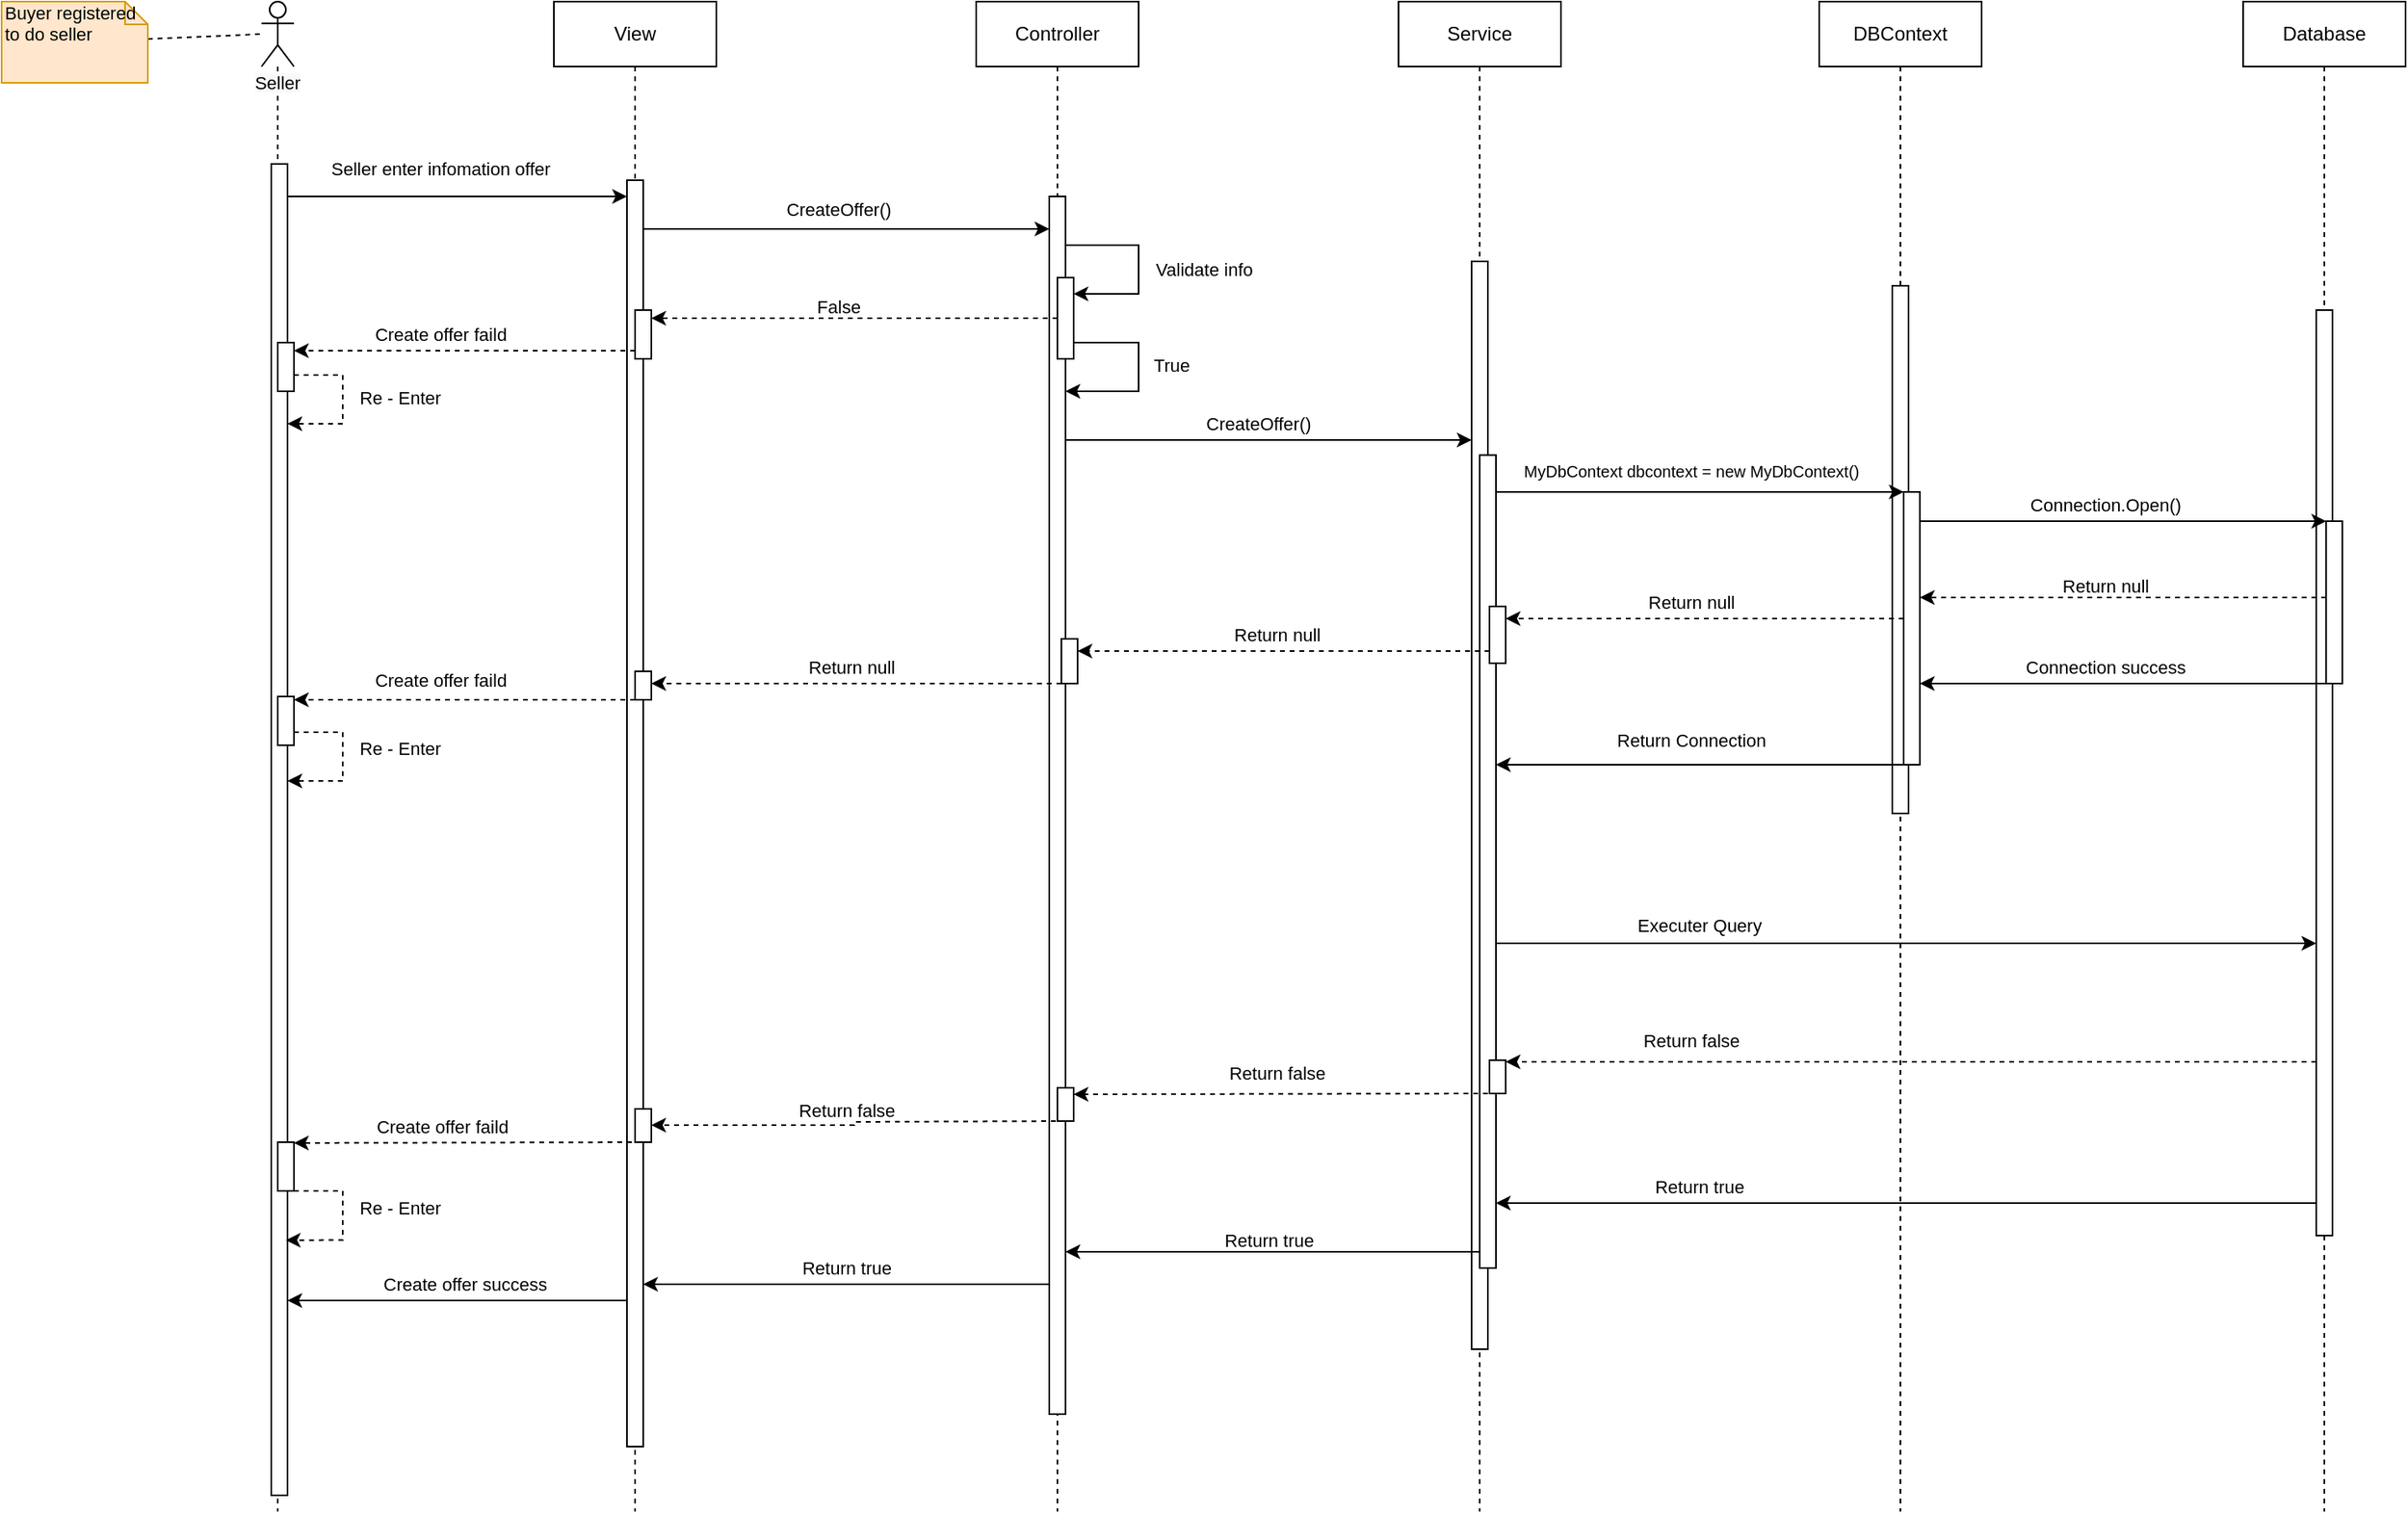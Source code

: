 <mxfile version="12.4.3" type="device" pages="2"><diagram id="twR2OCRwcEiH0VXA6mFJ" name="Page-1"><mxGraphModel dx="1866" dy="455" grid="1" gridSize="10" guides="1" tooltips="1" connect="1" arrows="1" fold="1" page="1" pageScale="1" pageWidth="827" pageHeight="1169" math="0" shadow="0"><root><mxCell id="0"/><mxCell id="1" parent="0"/><mxCell id="fie9oSNheSvz3VcJwbk4-9" value="&lt;span style=&quot;white-space: nowrap&quot;&gt;View&lt;/span&gt;" style="shape=umlLifeline;perimeter=lifelinePerimeter;whiteSpace=wrap;html=1;container=1;collapsible=0;recursiveResize=0;outlineConnect=0;" parent="1" vertex="1"><mxGeometry x="140" y="240" width="100" height="930" as="geometry"/></mxCell><mxCell id="fie9oSNheSvz3VcJwbk4-28" value="" style="html=1;points=[];perimeter=orthogonalPerimeter;" parent="fie9oSNheSvz3VcJwbk4-9" vertex="1"><mxGeometry x="45" y="110" width="10" height="780" as="geometry"/></mxCell><mxCell id="fie9oSNheSvz3VcJwbk4-78" value="Return null" style="text;html=1;align=center;verticalAlign=middle;resizable=0;points=[];;autosize=1;fontSize=11;" parent="fie9oSNheSvz3VcJwbk4-9" vertex="1"><mxGeometry x="147.57" y="400" width="70" height="20" as="geometry"/></mxCell><mxCell id="fie9oSNheSvz3VcJwbk4-79" value="" style="html=1;points=[];perimeter=orthogonalPerimeter;fontSize=11;" parent="fie9oSNheSvz3VcJwbk4-9" vertex="1"><mxGeometry x="50" y="412.5" width="10" height="17.5" as="geometry"/></mxCell><mxCell id="fie9oSNheSvz3VcJwbk4-10" value="&lt;span style=&quot;white-space: nowrap&quot;&gt;Database&lt;/span&gt;" style="shape=umlLifeline;perimeter=lifelinePerimeter;whiteSpace=wrap;html=1;container=1;collapsible=0;recursiveResize=0;outlineConnect=0;" parent="1" vertex="1"><mxGeometry x="1180" y="240" width="100" height="930" as="geometry"/></mxCell><mxCell id="fie9oSNheSvz3VcJwbk4-54" value="" style="html=1;points=[];perimeter=orthogonalPerimeter;" parent="fie9oSNheSvz3VcJwbk4-10" vertex="1"><mxGeometry x="45" y="190" width="10" height="570" as="geometry"/></mxCell><mxCell id="fie9oSNheSvz3VcJwbk4-11" value="&lt;span style=&quot;white-space: nowrap&quot;&gt;DBContext&lt;/span&gt;" style="shape=umlLifeline;perimeter=lifelinePerimeter;whiteSpace=wrap;html=1;container=1;collapsible=0;recursiveResize=0;outlineConnect=0;" parent="1" vertex="1"><mxGeometry x="919" y="240" width="100" height="930" as="geometry"/></mxCell><mxCell id="fie9oSNheSvz3VcJwbk4-53" value="" style="html=1;points=[];perimeter=orthogonalPerimeter;" parent="fie9oSNheSvz3VcJwbk4-11" vertex="1"><mxGeometry x="45" y="175" width="10" height="325" as="geometry"/></mxCell><mxCell id="fie9oSNheSvz3VcJwbk4-55" value="" style="html=1;points=[];perimeter=orthogonalPerimeter;fontSize=11;" parent="fie9oSNheSvz3VcJwbk4-11" vertex="1"><mxGeometry x="52" y="302" width="10" height="168" as="geometry"/></mxCell><mxCell id="fie9oSNheSvz3VcJwbk4-12" value="&lt;span style=&quot;white-space: nowrap&quot;&gt;Service&lt;/span&gt;" style="shape=umlLifeline;perimeter=lifelinePerimeter;whiteSpace=wrap;html=1;container=1;collapsible=0;recursiveResize=0;outlineConnect=0;" parent="1" vertex="1"><mxGeometry x="660" y="240" width="100" height="930" as="geometry"/></mxCell><mxCell id="fie9oSNheSvz3VcJwbk4-37" value="" style="html=1;points=[];perimeter=orthogonalPerimeter;" parent="fie9oSNheSvz3VcJwbk4-12" vertex="1"><mxGeometry x="45" y="160" width="10" height="670" as="geometry"/></mxCell><mxCell id="fie9oSNheSvz3VcJwbk4-13" value="&lt;span style=&quot;white-space: nowrap&quot;&gt;Controller&lt;/span&gt;" style="shape=umlLifeline;perimeter=lifelinePerimeter;whiteSpace=wrap;html=1;container=1;collapsible=0;recursiveResize=0;outlineConnect=0;" parent="1" vertex="1"><mxGeometry x="400" y="240" width="100" height="930" as="geometry"/></mxCell><mxCell id="fie9oSNheSvz3VcJwbk4-41" style="edgeStyle=orthogonalEdgeStyle;rounded=0;orthogonalLoop=1;jettySize=auto;html=1;fontSize=11;" parent="fie9oSNheSvz3VcJwbk4-13" source="fie9oSNheSvz3VcJwbk4-31" target="fie9oSNheSvz3VcJwbk4-40" edge="1"><mxGeometry relative="1" as="geometry"><Array as="points"><mxPoint x="100" y="150"/><mxPoint x="100" y="180"/></Array></mxGeometry></mxCell><mxCell id="fie9oSNheSvz3VcJwbk4-31" value="" style="html=1;points=[];perimeter=orthogonalPerimeter;" parent="fie9oSNheSvz3VcJwbk4-13" vertex="1"><mxGeometry x="45" y="120" width="10" height="750" as="geometry"/></mxCell><mxCell id="fie9oSNheSvz3VcJwbk4-43" style="edgeStyle=orthogonalEdgeStyle;rounded=0;orthogonalLoop=1;jettySize=auto;html=1;fontSize=11;" parent="fie9oSNheSvz3VcJwbk4-13" source="fie9oSNheSvz3VcJwbk4-40" target="fie9oSNheSvz3VcJwbk4-31" edge="1"><mxGeometry relative="1" as="geometry"><Array as="points"><mxPoint x="100" y="210"/><mxPoint x="100" y="240"/></Array></mxGeometry></mxCell><mxCell id="fie9oSNheSvz3VcJwbk4-40" value="" style="html=1;points=[];perimeter=orthogonalPerimeter;fontSize=11;" parent="fie9oSNheSvz3VcJwbk4-13" vertex="1"><mxGeometry x="50" y="170" width="10" height="50" as="geometry"/></mxCell><mxCell id="fie9oSNheSvz3VcJwbk4-134" value="Return false" style="text;html=1;align=center;verticalAlign=middle;resizable=0;points=[];;autosize=1;fontSize=11;" parent="fie9oSNheSvz3VcJwbk4-13" vertex="1"><mxGeometry x="150.0" y="650" width="70" height="20" as="geometry"/></mxCell><mxCell id="fie9oSNheSvz3VcJwbk4-135" value="" style="html=1;points=[];perimeter=orthogonalPerimeter;fontSize=11;" parent="fie9oSNheSvz3VcJwbk4-13" vertex="1"><mxGeometry x="50" y="669" width="10" height="20.5" as="geometry"/></mxCell><mxCell id="fie9oSNheSvz3VcJwbk4-24" value="&lt;div style=&quot;text-align: left&quot;&gt;&lt;span style=&quot;font-size: 11px ; background-color: rgb(248 , 249 , 250)&quot;&gt;Seller&lt;/span&gt;&lt;/div&gt;" style="shape=umlLifeline;participant=umlActor;perimeter=lifelinePerimeter;whiteSpace=wrap;html=1;container=1;collapsible=0;recursiveResize=0;verticalAlign=top;spacingTop=36;labelBackgroundColor=#ffffff;outlineConnect=0;" parent="1" vertex="1"><mxGeometry x="-40" y="240" width="20" height="930" as="geometry"/></mxCell><mxCell id="fie9oSNheSvz3VcJwbk4-27" value="" style="html=1;points=[];perimeter=orthogonalPerimeter;" parent="fie9oSNheSvz3VcJwbk4-24" vertex="1"><mxGeometry x="6" y="100" width="10" height="820" as="geometry"/></mxCell><mxCell id="fie9oSNheSvz3VcJwbk4-51" style="edgeStyle=orthogonalEdgeStyle;rounded=0;orthogonalLoop=1;jettySize=auto;html=1;dashed=1;fontSize=11;" parent="fie9oSNheSvz3VcJwbk4-24" source="fie9oSNheSvz3VcJwbk4-48" target="fie9oSNheSvz3VcJwbk4-27" edge="1"><mxGeometry relative="1" as="geometry"><Array as="points"><mxPoint x="50" y="230"/><mxPoint x="50" y="260"/></Array></mxGeometry></mxCell><mxCell id="fie9oSNheSvz3VcJwbk4-48" value="" style="html=1;points=[];perimeter=orthogonalPerimeter;fontSize=11;" parent="fie9oSNheSvz3VcJwbk4-24" vertex="1"><mxGeometry x="10" y="210" width="10" height="30" as="geometry"/></mxCell><mxCell id="fie9oSNheSvz3VcJwbk4-29" style="edgeStyle=orthogonalEdgeStyle;rounded=0;orthogonalLoop=1;jettySize=auto;html=1;" parent="1" source="fie9oSNheSvz3VcJwbk4-27" target="fie9oSNheSvz3VcJwbk4-28" edge="1"><mxGeometry relative="1" as="geometry"><Array as="points"><mxPoint x="20" y="360"/><mxPoint x="20" y="360"/></Array></mxGeometry></mxCell><mxCell id="fie9oSNheSvz3VcJwbk4-30" value="Seller enter infomation offer" style="text;html=1;align=center;verticalAlign=middle;resizable=0;points=[];;autosize=1;fontSize=11;" parent="1" vertex="1"><mxGeometry x="-5" y="333" width="150" height="20" as="geometry"/></mxCell><mxCell id="fie9oSNheSvz3VcJwbk4-32" style="edgeStyle=orthogonalEdgeStyle;rounded=0;orthogonalLoop=1;jettySize=auto;html=1;fontSize=11;" parent="1" source="fie9oSNheSvz3VcJwbk4-28" target="fie9oSNheSvz3VcJwbk4-31" edge="1"><mxGeometry relative="1" as="geometry"><mxPoint x="447" y="379" as="targetPoint"/><Array as="points"><mxPoint x="250" y="380"/><mxPoint x="250" y="380"/></Array></mxGeometry></mxCell><mxCell id="fie9oSNheSvz3VcJwbk4-38" style="edgeStyle=orthogonalEdgeStyle;rounded=0;orthogonalLoop=1;jettySize=auto;html=1;fontSize=11;" parent="1" source="fie9oSNheSvz3VcJwbk4-31" target="fie9oSNheSvz3VcJwbk4-37" edge="1"><mxGeometry relative="1" as="geometry"><Array as="points"><mxPoint x="570" y="510"/><mxPoint x="570" y="510"/></Array></mxGeometry></mxCell><mxCell id="fie9oSNheSvz3VcJwbk4-39" value="CreateOffer()&amp;nbsp;" style="text;html=1;align=center;verticalAlign=middle;resizable=0;points=[];;autosize=1;fontSize=11;" parent="1" vertex="1"><mxGeometry x="535" y="490" width="80" height="20" as="geometry"/></mxCell><mxCell id="fie9oSNheSvz3VcJwbk4-42" value="Validate info" style="text;html=1;align=center;verticalAlign=middle;resizable=0;points=[];;autosize=1;fontSize=11;" parent="1" vertex="1"><mxGeometry x="500" y="395" width="80" height="20" as="geometry"/></mxCell><mxCell id="fie9oSNheSvz3VcJwbk4-44" value="True" style="text;html=1;align=center;verticalAlign=middle;resizable=0;points=[];;autosize=1;fontSize=11;" parent="1" vertex="1"><mxGeometry x="500" y="454" width="40" height="20" as="geometry"/></mxCell><mxCell id="fie9oSNheSvz3VcJwbk4-45" style="edgeStyle=orthogonalEdgeStyle;rounded=0;orthogonalLoop=1;jettySize=auto;html=1;fontSize=11;dashed=1;" parent="1" source="fie9oSNheSvz3VcJwbk4-40" target="fie9oSNheSvz3VcJwbk4-46" edge="1"><mxGeometry relative="1" as="geometry"><mxPoint x="280" y="435" as="targetPoint"/><Array as="points"><mxPoint x="260" y="435"/><mxPoint x="260" y="435"/></Array></mxGeometry></mxCell><mxCell id="fie9oSNheSvz3VcJwbk4-46" value="" style="html=1;points=[];perimeter=orthogonalPerimeter;fontSize=11;" parent="1" vertex="1"><mxGeometry x="190" y="430" width="10" height="30" as="geometry"/></mxCell><mxCell id="fie9oSNheSvz3VcJwbk4-47" value="False" style="text;html=1;align=center;verticalAlign=middle;resizable=0;points=[];;autosize=1;fontSize=11;" parent="1" vertex="1"><mxGeometry x="295" y="418" width="40" height="20" as="geometry"/></mxCell><mxCell id="fie9oSNheSvz3VcJwbk4-49" style="edgeStyle=orthogonalEdgeStyle;rounded=0;orthogonalLoop=1;jettySize=auto;html=1;fontSize=11;dashed=1;" parent="1" source="fie9oSNheSvz3VcJwbk4-46" target="fie9oSNheSvz3VcJwbk4-48" edge="1"><mxGeometry relative="1" as="geometry"><mxPoint x="210" y="445.333" as="targetPoint"/><mxPoint x="190" y="455" as="sourcePoint"/><Array as="points"><mxPoint x="140" y="455"/><mxPoint x="140" y="455"/></Array></mxGeometry></mxCell><mxCell id="fie9oSNheSvz3VcJwbk4-50" value="Create offer faild" style="text;html=1;align=center;verticalAlign=middle;resizable=0;points=[];;autosize=1;fontSize=11;" parent="1" vertex="1"><mxGeometry x="20" y="435" width="100" height="20" as="geometry"/></mxCell><mxCell id="fie9oSNheSvz3VcJwbk4-52" value="Re - Enter" style="text;html=1;align=center;verticalAlign=middle;resizable=0;points=[];;autosize=1;fontSize=11;" parent="1" vertex="1"><mxGeometry x="10" y="474" width="70" height="20" as="geometry"/></mxCell><mxCell id="fie9oSNheSvz3VcJwbk4-56" style="edgeStyle=orthogonalEdgeStyle;rounded=0;orthogonalLoop=1;jettySize=auto;html=1;fontSize=11;" parent="1" source="fie9oSNheSvz3VcJwbk4-57" target="fie9oSNheSvz3VcJwbk4-55" edge="1"><mxGeometry relative="1" as="geometry"><mxPoint x="770" y="570" as="sourcePoint"/><Array as="points"><mxPoint x="840" y="542"/><mxPoint x="840" y="542"/></Array></mxGeometry></mxCell><mxCell id="fie9oSNheSvz3VcJwbk4-106" style="edgeStyle=orthogonalEdgeStyle;rounded=0;orthogonalLoop=1;jettySize=auto;html=1;fontSize=11;" parent="1" source="fie9oSNheSvz3VcJwbk4-57" target="fie9oSNheSvz3VcJwbk4-54" edge="1"><mxGeometry relative="1" as="geometry"><Array as="points"><mxPoint x="970" y="820"/><mxPoint x="970" y="820"/></Array></mxGeometry></mxCell><mxCell id="fie9oSNheSvz3VcJwbk4-57" value="" style="html=1;points=[];perimeter=orthogonalPerimeter;fontSize=11;" parent="1" vertex="1"><mxGeometry x="710" y="519.29" width="10" height="500.71" as="geometry"/></mxCell><mxCell id="fie9oSNheSvz3VcJwbk4-58" value="&lt;font style=&quot;font-size: 10px&quot;&gt;MyDbContext dbcontext = new MyDbContext()&lt;/font&gt;" style="text;html=1;align=center;verticalAlign=middle;resizable=0;points=[];;autosize=1;fontSize=11;" parent="1" vertex="1"><mxGeometry x="730" y="519.29" width="220" height="20" as="geometry"/></mxCell><mxCell id="fie9oSNheSvz3VcJwbk4-59" value="" style="html=1;points=[];perimeter=orthogonalPerimeter;fontSize=11;" parent="1" vertex="1"><mxGeometry x="1231.1" y="560" width="10" height="100" as="geometry"/></mxCell><mxCell id="fie9oSNheSvz3VcJwbk4-60" style="edgeStyle=orthogonalEdgeStyle;rounded=0;orthogonalLoop=1;jettySize=auto;html=1;fontSize=11;" parent="1" source="fie9oSNheSvz3VcJwbk4-55" target="fie9oSNheSvz3VcJwbk4-59" edge="1"><mxGeometry relative="1" as="geometry"><mxPoint x="939.72" y="599.311" as="sourcePoint"/><mxPoint x="1195.513" y="599.38" as="targetPoint"/><Array as="points"><mxPoint x="1160" y="560"/><mxPoint x="1160" y="560"/></Array></mxGeometry></mxCell><mxCell id="fie9oSNheSvz3VcJwbk4-61" value="Connection.Open()" style="text;html=1;align=center;verticalAlign=middle;resizable=0;points=[];;autosize=1;fontSize=11;" parent="1" vertex="1"><mxGeometry x="1040" y="540" width="110" height="20" as="geometry"/></mxCell><mxCell id="fie9oSNheSvz3VcJwbk4-62" style="edgeStyle=orthogonalEdgeStyle;rounded=0;orthogonalLoop=1;jettySize=auto;html=1;fontSize=11;dashed=1;" parent="1" source="fie9oSNheSvz3VcJwbk4-59" target="fie9oSNheSvz3VcJwbk4-55" edge="1"><mxGeometry relative="1" as="geometry"><mxPoint x="1000" y="649.29" as="targetPoint"/><mxPoint x="1250" y="649.29" as="sourcePoint"/><Array as="points"><mxPoint x="1160" y="607"/><mxPoint x="1160" y="607"/></Array></mxGeometry></mxCell><mxCell id="fie9oSNheSvz3VcJwbk4-63" value="Return null" style="text;html=1;align=center;verticalAlign=middle;resizable=0;points=[];;autosize=1;fontSize=11;" parent="1" vertex="1"><mxGeometry x="1060" y="590" width="70" height="20" as="geometry"/></mxCell><mxCell id="fie9oSNheSvz3VcJwbk4-64" style="edgeStyle=orthogonalEdgeStyle;rounded=0;orthogonalLoop=1;jettySize=auto;html=1;fontSize=11;dashed=1;" parent="1" source="fie9oSNheSvz3VcJwbk4-55" target="fie9oSNheSvz3VcJwbk4-66" edge="1"><mxGeometry relative="1" as="geometry"><mxPoint x="740" y="624.5" as="targetPoint"/><mxPoint x="990.1" y="624.5" as="sourcePoint"/><Array as="points"><mxPoint x="730" y="620"/><mxPoint x="730" y="620"/></Array></mxGeometry></mxCell><mxCell id="fie9oSNheSvz3VcJwbk4-65" value="Return null" style="text;html=1;align=center;verticalAlign=middle;resizable=0;points=[];;autosize=1;fontSize=11;" parent="1" vertex="1"><mxGeometry x="805" y="600" width="70" height="20" as="geometry"/></mxCell><mxCell id="fie9oSNheSvz3VcJwbk4-66" value="" style="html=1;points=[];perimeter=orthogonalPerimeter;fontSize=11;" parent="1" vertex="1"><mxGeometry x="716" y="612.5" width="10" height="35" as="geometry"/></mxCell><mxCell id="fie9oSNheSvz3VcJwbk4-67" style="edgeStyle=orthogonalEdgeStyle;rounded=0;orthogonalLoop=1;jettySize=auto;html=1;fontSize=11;dashed=1;" parent="1" source="fie9oSNheSvz3VcJwbk4-66" target="fie9oSNheSvz3VcJwbk4-69" edge="1"><mxGeometry relative="1" as="geometry"><mxPoint x="476.43" y="644.5" as="targetPoint"/><mxPoint x="707.43" y="639.857" as="sourcePoint"/><Array as="points"><mxPoint x="650" y="640"/><mxPoint x="650" y="640"/></Array></mxGeometry></mxCell><mxCell id="fie9oSNheSvz3VcJwbk4-68" value="Return null" style="text;html=1;align=center;verticalAlign=middle;resizable=0;points=[];;autosize=1;fontSize=11;" parent="1" vertex="1"><mxGeometry x="550.0" y="620" width="70" height="20" as="geometry"/></mxCell><mxCell id="fie9oSNheSvz3VcJwbk4-69" value="" style="html=1;points=[];perimeter=orthogonalPerimeter;fontSize=11;" parent="1" vertex="1"><mxGeometry x="452.43" y="632.5" width="10" height="27.5" as="geometry"/></mxCell><mxCell id="fie9oSNheSvz3VcJwbk4-77" style="edgeStyle=orthogonalEdgeStyle;rounded=0;orthogonalLoop=1;jettySize=auto;html=1;fontSize=11;dashed=1;" parent="1" source="fie9oSNheSvz3VcJwbk4-69" target="fie9oSNheSvz3VcJwbk4-79" edge="1"><mxGeometry relative="1" as="geometry"><mxPoint x="270" y="660" as="targetPoint"/><mxPoint x="482.43" y="653.643" as="sourcePoint"/><Array as="points"><mxPoint x="390" y="660"/><mxPoint x="390" y="660"/></Array></mxGeometry></mxCell><mxCell id="fie9oSNheSvz3VcJwbk4-93" style="edgeStyle=orthogonalEdgeStyle;rounded=0;orthogonalLoop=1;jettySize=auto;html=1;dashed=1;fontSize=11;" parent="1" source="fie9oSNheSvz3VcJwbk4-94" target="fie9oSNheSvz3VcJwbk4-27" edge="1"><mxGeometry relative="1" as="geometry"><mxPoint x="-25" y="704.857" as="targetPoint"/><Array as="points"><mxPoint x="10" y="690"/><mxPoint x="10" y="720"/></Array></mxGeometry></mxCell><mxCell id="fie9oSNheSvz3VcJwbk4-94" value="" style="html=1;points=[];perimeter=orthogonalPerimeter;fontSize=11;" parent="1" vertex="1"><mxGeometry x="-30" y="668" width="10" height="30" as="geometry"/></mxCell><mxCell id="fie9oSNheSvz3VcJwbk4-95" style="edgeStyle=orthogonalEdgeStyle;rounded=0;orthogonalLoop=1;jettySize=auto;html=1;fontSize=11;dashed=1;" parent="1" source="fie9oSNheSvz3VcJwbk4-79" target="fie9oSNheSvz3VcJwbk4-94" edge="1"><mxGeometry relative="1" as="geometry"><mxPoint x="210" y="650.333" as="targetPoint"/><mxPoint x="190" y="660.286" as="sourcePoint"/><Array as="points"><mxPoint x="90" y="670"/><mxPoint x="90" y="670"/></Array></mxGeometry></mxCell><mxCell id="fie9oSNheSvz3VcJwbk4-96" value="Create offer faild" style="text;html=1;align=center;verticalAlign=middle;resizable=0;points=[];;autosize=1;fontSize=11;" parent="1" vertex="1"><mxGeometry x="20" y="648" width="100" height="20" as="geometry"/></mxCell><mxCell id="fie9oSNheSvz3VcJwbk4-97" value="Re - Enter" style="text;html=1;align=center;verticalAlign=middle;resizable=0;points=[];;autosize=1;fontSize=11;" parent="1" vertex="1"><mxGeometry x="10" y="690" width="70" height="20" as="geometry"/></mxCell><mxCell id="fie9oSNheSvz3VcJwbk4-100" style="edgeStyle=orthogonalEdgeStyle;rounded=0;orthogonalLoop=1;jettySize=auto;html=1;fontSize=11;" parent="1" source="fie9oSNheSvz3VcJwbk4-59" target="fie9oSNheSvz3VcJwbk4-55" edge="1"><mxGeometry relative="1" as="geometry"><Array as="points"><mxPoint x="1110" y="660"/><mxPoint x="1110" y="660"/></Array></mxGeometry></mxCell><mxCell id="fie9oSNheSvz3VcJwbk4-101" value="Connection success" style="text;html=1;align=center;verticalAlign=middle;resizable=0;points=[];;autosize=1;fontSize=11;" parent="1" vertex="1"><mxGeometry x="1040" y="640" width="110" height="20" as="geometry"/></mxCell><mxCell id="fie9oSNheSvz3VcJwbk4-104" style="edgeStyle=orthogonalEdgeStyle;rounded=0;orthogonalLoop=1;jettySize=auto;html=1;fontSize=11;" parent="1" source="fie9oSNheSvz3VcJwbk4-55" target="fie9oSNheSvz3VcJwbk4-57" edge="1"><mxGeometry relative="1" as="geometry"><mxPoint x="971.07" y="682.517" as="sourcePoint"/><mxPoint x="720.07" y="682.517" as="targetPoint"/><Array as="points"><mxPoint x="940" y="710"/><mxPoint x="940" y="710"/></Array></mxGeometry></mxCell><mxCell id="fie9oSNheSvz3VcJwbk4-105" value="Return Connection" style="text;html=1;align=center;verticalAlign=middle;resizable=0;points=[];;autosize=1;fontSize=11;" parent="1" vertex="1"><mxGeometry x="785" y="685.0" width="110" height="20" as="geometry"/></mxCell><mxCell id="fie9oSNheSvz3VcJwbk4-107" value="Executer Query" style="text;html=1;align=center;verticalAlign=middle;resizable=0;points=[];;autosize=1;fontSize=11;" parent="1" vertex="1"><mxGeometry x="800" y="799" width="90" height="20" as="geometry"/></mxCell><mxCell id="fie9oSNheSvz3VcJwbk4-111" style="edgeStyle=orthogonalEdgeStyle;rounded=0;orthogonalLoop=1;jettySize=auto;html=1;fontSize=11;dashed=1;" parent="1" target="fie9oSNheSvz3VcJwbk4-113" edge="1"><mxGeometry relative="1" as="geometry"><mxPoint x="740" y="887.5" as="targetPoint"/><mxPoint x="1225" y="893" as="sourcePoint"/><Array as="points"><mxPoint x="1100" y="893"/><mxPoint x="1100" y="893"/></Array></mxGeometry></mxCell><mxCell id="fie9oSNheSvz3VcJwbk4-112" value="Return false" style="text;html=1;align=center;verticalAlign=middle;resizable=0;points=[];;autosize=1;fontSize=11;" parent="1" vertex="1"><mxGeometry x="805" y="870" width="70" height="20" as="geometry"/></mxCell><mxCell id="fie9oSNheSvz3VcJwbk4-113" value="" style="html=1;points=[];perimeter=orthogonalPerimeter;fontSize=11;" parent="1" vertex="1"><mxGeometry x="716" y="892" width="10" height="20.5" as="geometry"/></mxCell><mxCell id="fie9oSNheSvz3VcJwbk4-125" value="&lt;span style=&quot;color: rgba(0 , 0 , 0 , 0) ; font-family: monospace ; font-size: 0px&quot;&gt;%3CmxGraphModel%3E%3Croot%3E%3CmxCell%20id%3D%220%22%2F%3E%3CmxCell%20id%3D%221%22%20parent%3D%220%22%2F%3E%3CmxCell%20id%3D%222%22%20style%3D%22edgeStyle%3DorthogonalEdgeStyle%3Brounded%3D0%3BorthogonalLoop%3D1%3BjettySize%3Dauto%3Bhtml%3D1%3BfontSize%3D11%3Bdashed%3D1%3B%22%20edge%3D%221%22%20target%3D%224%22%20parent%3D%221%22%3E%3CmxGeometry%20relative%3D%221%22%20as%3D%22geometry%22%3E%3CmxPoint%20x%3D%22740%22%20y%3D%22887.5%22%20as%3D%22targetPoint%22%2F%3E%3CmxPoint%20x%3D%221225%22%20y%3D%22893%22%20as%3D%22sourcePoint%22%2F%3E%3CArray%20as%3D%22points%22%3E%3CmxPoint%20x%3D%221100%22%20y%3D%22893%22%2F%3E%3CmxPoint%20x%3D%221100%22%20y%3D%22893%22%2F%3E%3C%2FArray%3E%3C%2FmxGeometry%3E%3C%2FmxCell%3E%3CmxCell%20id%3D%223%22%20value%3D%22Return%20null%22%20style%3D%22text%3Bhtml%3D1%3Balign%3Dcenter%3BverticalAlign%3Dmiddle%3Bresizable%3D0%3Bpoints%3D%5B%5D%3B%3Bautosize%3D1%3BfontSize%3D11%3B%22%20vertex%3D%221%22%20parent%3D%221%22%3E%3CmxGeometry%20x%3D%22805%22%20y%3D%22870%22%20width%3D%2270%22%20height%3D%2220%22%20as%3D%22geometry%22%2F%3E%3C%2FmxCell%3E%3CmxCell%20id%3D%224%22%20value%3D%22%22%20style%3D%22html%3D1%3Bpoints%3D%5B%5D%3Bperimeter%3DorthogonalPerimeter%3BfontSize%3D11%3B%22%20vertex%3D%221%22%20parent%3D%221%22%3E%3CmxGeometry%20x%3D%22716%22%20y%3D%22892%22%20width%3D%2210%22%20height%3D%2220.5%22%20as%3D%22geometry%22%2F%3E%3C%2FmxCell%3E%3C%2Froot%3E%3C%2FmxGraphModel%3E&lt;/span&gt;" style="text;html=1;align=center;verticalAlign=middle;resizable=0;points=[];;autosize=1;fontSize=11;" parent="1" vertex="1"><mxGeometry x="537" y="864" width="20" height="20" as="geometry"/></mxCell><mxCell id="fie9oSNheSvz3VcJwbk4-133" style="edgeStyle=orthogonalEdgeStyle;rounded=0;orthogonalLoop=1;jettySize=auto;html=1;fontSize=11;dashed=1;" parent="1" source="fie9oSNheSvz3VcJwbk4-113" target="fie9oSNheSvz3VcJwbk4-135" edge="1"><mxGeometry relative="1" as="geometry"><mxPoint x="474" y="898.5" as="targetPoint"/><mxPoint x="719" y="910" as="sourcePoint"/><Array as="points"><mxPoint x="721" y="913"/></Array></mxGeometry></mxCell><mxCell id="fie9oSNheSvz3VcJwbk4-136" style="edgeStyle=orthogonalEdgeStyle;rounded=0;orthogonalLoop=1;jettySize=auto;html=1;fontSize=11;dashed=1;" parent="1" source="fie9oSNheSvz3VcJwbk4-135" target="fie9oSNheSvz3VcJwbk4-138" edge="1"><mxGeometry relative="1" as="geometry"><mxPoint x="214" y="917.5" as="targetPoint"/><mxPoint x="455" y="917.0" as="sourcePoint"/><Array as="points"><mxPoint x="455" y="930"/><mxPoint x="325" y="930"/><mxPoint x="325" y="932"/></Array></mxGeometry></mxCell><mxCell id="fie9oSNheSvz3VcJwbk4-137" value="Return false" style="text;html=1;align=center;verticalAlign=middle;resizable=0;points=[];;autosize=1;fontSize=11;" parent="1" vertex="1"><mxGeometry x="285" y="912.5" width="70" height="20" as="geometry"/></mxCell><mxCell id="fie9oSNheSvz3VcJwbk4-138" value="" style="html=1;points=[];perimeter=orthogonalPerimeter;fontSize=11;" parent="1" vertex="1"><mxGeometry x="190" y="922" width="10" height="20.5" as="geometry"/></mxCell><mxCell id="fie9oSNheSvz3VcJwbk4-140" style="edgeStyle=orthogonalEdgeStyle;rounded=0;orthogonalLoop=1;jettySize=auto;html=1;dashed=1;fontSize=11;" parent="1" source="fie9oSNheSvz3VcJwbk4-141" edge="1"><mxGeometry relative="1" as="geometry"><mxPoint x="-25" y="1002.833" as="targetPoint"/><Array as="points"><mxPoint x="10" y="972.5"/><mxPoint x="10" y="1002.5"/></Array></mxGeometry></mxCell><mxCell id="fie9oSNheSvz3VcJwbk4-141" value="" style="html=1;points=[];perimeter=orthogonalPerimeter;fontSize=11;" parent="1" vertex="1"><mxGeometry x="-30" y="942.5" width="10" height="30" as="geometry"/></mxCell><mxCell id="fie9oSNheSvz3VcJwbk4-142" style="edgeStyle=orthogonalEdgeStyle;rounded=0;orthogonalLoop=1;jettySize=auto;html=1;fontSize=11;dashed=1;" parent="1" source="fie9oSNheSvz3VcJwbk4-138" target="fie9oSNheSvz3VcJwbk4-141" edge="1"><mxGeometry relative="1" as="geometry"><mxPoint x="210" y="932.833" as="targetPoint"/><mxPoint x="194.167" y="961.167" as="sourcePoint"/><Array as="points"><mxPoint x="194" y="943"/><mxPoint x="-25" y="943"/></Array></mxGeometry></mxCell><mxCell id="fie9oSNheSvz3VcJwbk4-144" value="Re - Enter" style="text;html=1;align=center;verticalAlign=middle;resizable=0;points=[];;autosize=1;fontSize=11;" parent="1" vertex="1"><mxGeometry x="10" y="972.5" width="70" height="20" as="geometry"/></mxCell><mxCell id="fie9oSNheSvz3VcJwbk4-147" value="Create offer faild" style="text;html=1;align=center;verticalAlign=middle;resizable=0;points=[];;autosize=1;fontSize=11;" parent="1" vertex="1"><mxGeometry x="21" y="922.5" width="100" height="20" as="geometry"/></mxCell><mxCell id="fie9oSNheSvz3VcJwbk4-148" style="edgeStyle=orthogonalEdgeStyle;rounded=0;orthogonalLoop=1;jettySize=auto;html=1;fontSize=11;" parent="1" source="fie9oSNheSvz3VcJwbk4-54" target="fie9oSNheSvz3VcJwbk4-57" edge="1"><mxGeometry relative="1" as="geometry"><mxPoint x="1125.1" y="1020" as="sourcePoint"/><mxPoint x="875" y="1020" as="targetPoint"/><Array as="points"><mxPoint x="930" y="980"/><mxPoint x="930" y="980"/></Array></mxGeometry></mxCell><mxCell id="fie9oSNheSvz3VcJwbk4-149" value="Return true" style="text;html=1;align=center;verticalAlign=middle;resizable=0;points=[];;autosize=1;fontSize=11;" parent="1" vertex="1"><mxGeometry x="810" y="960" width="70" height="20" as="geometry"/></mxCell><mxCell id="fie9oSNheSvz3VcJwbk4-150" style="edgeStyle=orthogonalEdgeStyle;rounded=0;orthogonalLoop=1;jettySize=auto;html=1;fontSize=11;" parent="1" source="fie9oSNheSvz3VcJwbk4-57" target="fie9oSNheSvz3VcJwbk4-31" edge="1"><mxGeometry relative="1" as="geometry"><mxPoint x="690.1" y="1012.5" as="sourcePoint"/><mxPoint x="440" y="1012.5" as="targetPoint"/><Array as="points"><mxPoint x="530" y="1010"/><mxPoint x="530" y="1010"/></Array></mxGeometry></mxCell><mxCell id="fie9oSNheSvz3VcJwbk4-151" value="Return true" style="text;html=1;align=center;verticalAlign=middle;resizable=0;points=[];;autosize=1;fontSize=11;" parent="1" vertex="1"><mxGeometry x="545" y="992.5" width="70" height="20" as="geometry"/></mxCell><mxCell id="fie9oSNheSvz3VcJwbk4-154" style="edgeStyle=orthogonalEdgeStyle;rounded=0;orthogonalLoop=1;jettySize=auto;html=1;fontSize=11;" parent="1" source="fie9oSNheSvz3VcJwbk4-31" target="fie9oSNheSvz3VcJwbk4-28" edge="1"><mxGeometry relative="1" as="geometry"><mxPoint x="452.15" y="1017.707" as="sourcePoint"/><mxPoint x="197.15" y="1017.707" as="targetPoint"/><Array as="points"><mxPoint x="320" y="1030"/><mxPoint x="320" y="1030"/></Array></mxGeometry></mxCell><mxCell id="fie9oSNheSvz3VcJwbk4-155" value="Return true" style="text;html=1;align=center;verticalAlign=middle;resizable=0;points=[];;autosize=1;fontSize=11;" parent="1" vertex="1"><mxGeometry x="285" y="1010" width="70" height="20" as="geometry"/></mxCell><mxCell id="fie9oSNheSvz3VcJwbk4-157" style="edgeStyle=orthogonalEdgeStyle;rounded=0;orthogonalLoop=1;jettySize=auto;html=1;fontSize=11;" parent="1" source="fie9oSNheSvz3VcJwbk4-28" target="fie9oSNheSvz3VcJwbk4-27" edge="1"><mxGeometry relative="1" as="geometry"><mxPoint x="220.24" y="1040.207" as="sourcePoint"/><mxPoint x="-29.76" y="1040.207" as="targetPoint"/><Array as="points"><mxPoint x="80" y="1040"/><mxPoint x="80" y="1040"/></Array></mxGeometry></mxCell><mxCell id="fie9oSNheSvz3VcJwbk4-158" value="Create offer success" style="text;html=1;align=center;verticalAlign=middle;resizable=0;points=[];;autosize=1;fontSize=11;" parent="1" vertex="1"><mxGeometry x="25.0" y="1020" width="120" height="20" as="geometry"/></mxCell><mxCell id="fie9oSNheSvz3VcJwbk4-173" style="rounded=0;orthogonalLoop=1;jettySize=auto;html=1;fontSize=11;dashed=1;endArrow=none;endFill=0;" parent="1" source="fie9oSNheSvz3VcJwbk4-172" edge="1"><mxGeometry relative="1" as="geometry"><mxPoint x="-40" y="260" as="targetPoint"/></mxGeometry></mxCell><mxCell id="fie9oSNheSvz3VcJwbk4-172" value="Buyer registered to do seller" style="shape=note;whiteSpace=wrap;html=1;size=14;verticalAlign=top;align=left;spacingTop=-6;fontSize=11;fillColor=#ffe6cc;strokeColor=#d79b00;" parent="1" vertex="1"><mxGeometry x="-200" y="240" width="90" height="50" as="geometry"/></mxCell><mxCell id="fie9oSNheSvz3VcJwbk4-174" value="CreateOffer()" style="text;html=1;align=center;verticalAlign=middle;resizable=0;points=[];;autosize=1;fontSize=11;" parent="1" vertex="1"><mxGeometry x="275" y="358" width="80" height="20" as="geometry"/></mxCell><mxCell id="1li5LquwzLQDSxObJkFI-1" value="&amp;nbsp; &amp;nbsp;" style="text;html=1;align=center;verticalAlign=middle;resizable=0;points=[];;autosize=1;" vertex="1" parent="1"><mxGeometry x="338" y="478" width="30" height="20" as="geometry"/></mxCell></root></mxGraphModel></diagram><diagram id="cF9euFa-yauezi6vDST4" name="Page-2"><mxGraphModel dx="1866" dy="474" grid="1" gridSize="10" guides="1" tooltips="1" connect="1" arrows="1" fold="1" page="1" pageScale="1" pageWidth="827" pageHeight="1169" math="0" shadow="0"><root><mxCell id="qCYRT2tLvAymJ1IL_KjB-0"/><mxCell id="qCYRT2tLvAymJ1IL_KjB-1" parent="qCYRT2tLvAymJ1IL_KjB-0"/><mxCell id="qCYRT2tLvAymJ1IL_KjB-2" value="&lt;span style=&quot;white-space: nowrap&quot;&gt;View&lt;/span&gt;" style="shape=umlLifeline;perimeter=lifelinePerimeter;whiteSpace=wrap;html=1;container=1;collapsible=0;recursiveResize=0;outlineConnect=0;" parent="qCYRT2tLvAymJ1IL_KjB-1" vertex="1"><mxGeometry x="140" y="240" width="100" height="930" as="geometry"/></mxCell><mxCell id="qCYRT2tLvAymJ1IL_KjB-3" value="" style="html=1;points=[];perimeter=orthogonalPerimeter;" parent="qCYRT2tLvAymJ1IL_KjB-2" vertex="1"><mxGeometry x="45" y="110" width="10" height="780" as="geometry"/></mxCell><mxCell id="qCYRT2tLvAymJ1IL_KjB-4" value="Return null" style="text;html=1;align=center;verticalAlign=middle;resizable=0;points=[];;autosize=1;fontSize=11;" parent="qCYRT2tLvAymJ1IL_KjB-2" vertex="1"><mxGeometry x="147.57" y="400" width="70" height="20" as="geometry"/></mxCell><mxCell id="qCYRT2tLvAymJ1IL_KjB-5" value="" style="html=1;points=[];perimeter=orthogonalPerimeter;fontSize=11;" parent="qCYRT2tLvAymJ1IL_KjB-2" vertex="1"><mxGeometry x="50" y="412.5" width="10" height="17.5" as="geometry"/></mxCell><mxCell id="qCYRT2tLvAymJ1IL_KjB-6" value="&lt;span style=&quot;white-space: nowrap&quot;&gt;Database&lt;/span&gt;" style="shape=umlLifeline;perimeter=lifelinePerimeter;whiteSpace=wrap;html=1;container=1;collapsible=0;recursiveResize=0;outlineConnect=0;" parent="qCYRT2tLvAymJ1IL_KjB-1" vertex="1"><mxGeometry x="1180" y="240" width="100" height="930" as="geometry"/></mxCell><mxCell id="qCYRT2tLvAymJ1IL_KjB-7" value="" style="html=1;points=[];perimeter=orthogonalPerimeter;" parent="qCYRT2tLvAymJ1IL_KjB-6" vertex="1"><mxGeometry x="45" y="190" width="10" height="570" as="geometry"/></mxCell><mxCell id="qCYRT2tLvAymJ1IL_KjB-8" value="&lt;span style=&quot;white-space: nowrap&quot;&gt;DBContext&lt;/span&gt;" style="shape=umlLifeline;perimeter=lifelinePerimeter;whiteSpace=wrap;html=1;container=1;collapsible=0;recursiveResize=0;outlineConnect=0;" parent="qCYRT2tLvAymJ1IL_KjB-1" vertex="1"><mxGeometry x="919" y="240" width="100" height="930" as="geometry"/></mxCell><mxCell id="qCYRT2tLvAymJ1IL_KjB-9" value="" style="html=1;points=[];perimeter=orthogonalPerimeter;" parent="qCYRT2tLvAymJ1IL_KjB-8" vertex="1"><mxGeometry x="45" y="175" width="10" height="325" as="geometry"/></mxCell><mxCell id="qCYRT2tLvAymJ1IL_KjB-10" value="" style="html=1;points=[];perimeter=orthogonalPerimeter;fontSize=11;" parent="qCYRT2tLvAymJ1IL_KjB-8" vertex="1"><mxGeometry x="52" y="302" width="10" height="168" as="geometry"/></mxCell><mxCell id="qCYRT2tLvAymJ1IL_KjB-11" value="&lt;span style=&quot;white-space: nowrap&quot;&gt;Service&lt;/span&gt;" style="shape=umlLifeline;perimeter=lifelinePerimeter;whiteSpace=wrap;html=1;container=1;collapsible=0;recursiveResize=0;outlineConnect=0;" parent="qCYRT2tLvAymJ1IL_KjB-1" vertex="1"><mxGeometry x="660" y="240" width="100" height="930" as="geometry"/></mxCell><mxCell id="qCYRT2tLvAymJ1IL_KjB-12" value="" style="html=1;points=[];perimeter=orthogonalPerimeter;" parent="qCYRT2tLvAymJ1IL_KjB-11" vertex="1"><mxGeometry x="45" y="160" width="10" height="670" as="geometry"/></mxCell><mxCell id="qCYRT2tLvAymJ1IL_KjB-13" value="&lt;span style=&quot;white-space: nowrap&quot;&gt;Controller&lt;/span&gt;" style="shape=umlLifeline;perimeter=lifelinePerimeter;whiteSpace=wrap;html=1;container=1;collapsible=0;recursiveResize=0;outlineConnect=0;" parent="qCYRT2tLvAymJ1IL_KjB-1" vertex="1"><mxGeometry x="400" y="240" width="100" height="930" as="geometry"/></mxCell><mxCell id="qCYRT2tLvAymJ1IL_KjB-15" value="" style="html=1;points=[];perimeter=orthogonalPerimeter;" parent="qCYRT2tLvAymJ1IL_KjB-13" vertex="1"><mxGeometry x="45" y="120" width="10" height="750" as="geometry"/></mxCell><mxCell id="qCYRT2tLvAymJ1IL_KjB-18" value="Return false" style="text;html=1;align=center;verticalAlign=middle;resizable=0;points=[];;autosize=1;fontSize=11;" parent="qCYRT2tLvAymJ1IL_KjB-13" vertex="1"><mxGeometry x="150.0" y="650" width="70" height="20" as="geometry"/></mxCell><mxCell id="qCYRT2tLvAymJ1IL_KjB-19" value="" style="html=1;points=[];perimeter=orthogonalPerimeter;fontSize=11;" parent="qCYRT2tLvAymJ1IL_KjB-13" vertex="1"><mxGeometry x="50" y="669" width="10" height="20.5" as="geometry"/></mxCell><mxCell id="qCYRT2tLvAymJ1IL_KjB-20" value="Buyer" style="shape=umlLifeline;participant=umlActor;perimeter=lifelinePerimeter;whiteSpace=wrap;html=1;container=1;collapsible=0;recursiveResize=0;verticalAlign=top;spacingTop=36;labelBackgroundColor=#ffffff;outlineConnect=0;" parent="qCYRT2tLvAymJ1IL_KjB-1" vertex="1"><mxGeometry x="-40" y="240" width="20" height="930" as="geometry"/></mxCell><mxCell id="qCYRT2tLvAymJ1IL_KjB-21" value="" style="html=1;points=[];perimeter=orthogonalPerimeter;" parent="qCYRT2tLvAymJ1IL_KjB-20" vertex="1"><mxGeometry x="6" y="100" width="10" height="820" as="geometry"/></mxCell><mxCell id="qCYRT2tLvAymJ1IL_KjB-24" style="edgeStyle=orthogonalEdgeStyle;rounded=0;orthogonalLoop=1;jettySize=auto;html=1;" parent="qCYRT2tLvAymJ1IL_KjB-1" source="qCYRT2tLvAymJ1IL_KjB-21" target="qCYRT2tLvAymJ1IL_KjB-3" edge="1"><mxGeometry relative="1" as="geometry"><Array as="points"><mxPoint x="20" y="360"/><mxPoint x="20" y="360"/></Array></mxGeometry></mxCell><mxCell id="qCYRT2tLvAymJ1IL_KjB-25" value="Buyer choose request from delete" style="text;html=1;align=center;verticalAlign=middle;resizable=0;points=[];;autosize=1;fontSize=11;" parent="qCYRT2tLvAymJ1IL_KjB-1" vertex="1"><mxGeometry x="-19" y="338" width="180" height="20" as="geometry"/></mxCell><mxCell id="qCYRT2tLvAymJ1IL_KjB-26" style="edgeStyle=orthogonalEdgeStyle;rounded=0;orthogonalLoop=1;jettySize=auto;html=1;fontSize=11;" parent="qCYRT2tLvAymJ1IL_KjB-1" source="qCYRT2tLvAymJ1IL_KjB-3" target="qCYRT2tLvAymJ1IL_KjB-15" edge="1"><mxGeometry relative="1" as="geometry"><mxPoint x="447" y="379" as="targetPoint"/><Array as="points"><mxPoint x="250" y="380"/><mxPoint x="250" y="380"/></Array></mxGeometry></mxCell><mxCell id="qCYRT2tLvAymJ1IL_KjB-27" style="edgeStyle=orthogonalEdgeStyle;rounded=0;orthogonalLoop=1;jettySize=auto;html=1;fontSize=11;" parent="qCYRT2tLvAymJ1IL_KjB-1" source="qCYRT2tLvAymJ1IL_KjB-15" target="qCYRT2tLvAymJ1IL_KjB-12" edge="1"><mxGeometry relative="1" as="geometry"><Array as="points"><mxPoint x="570" y="510"/><mxPoint x="570" y="510"/></Array></mxGeometry></mxCell><mxCell id="qCYRT2tLvAymJ1IL_KjB-28" value="DeleteRequest()" style="text;html=1;align=center;verticalAlign=middle;resizable=0;points=[];;autosize=1;fontSize=11;" parent="qCYRT2tLvAymJ1IL_KjB-1" vertex="1"><mxGeometry x="530" y="485" width="100" height="20" as="geometry"/></mxCell><mxCell id="qCYRT2tLvAymJ1IL_KjB-37" style="edgeStyle=orthogonalEdgeStyle;rounded=0;orthogonalLoop=1;jettySize=auto;html=1;fontSize=11;" parent="qCYRT2tLvAymJ1IL_KjB-1" source="qCYRT2tLvAymJ1IL_KjB-39" target="qCYRT2tLvAymJ1IL_KjB-10" edge="1"><mxGeometry relative="1" as="geometry"><mxPoint x="770" y="570" as="sourcePoint"/><Array as="points"><mxPoint x="840" y="542"/><mxPoint x="840" y="542"/></Array></mxGeometry></mxCell><mxCell id="qCYRT2tLvAymJ1IL_KjB-38" style="edgeStyle=orthogonalEdgeStyle;rounded=0;orthogonalLoop=1;jettySize=auto;html=1;fontSize=11;" parent="qCYRT2tLvAymJ1IL_KjB-1" source="qCYRT2tLvAymJ1IL_KjB-39" target="qCYRT2tLvAymJ1IL_KjB-7" edge="1"><mxGeometry relative="1" as="geometry"><Array as="points"><mxPoint x="970" y="820"/><mxPoint x="970" y="820"/></Array></mxGeometry></mxCell><mxCell id="qCYRT2tLvAymJ1IL_KjB-39" value="" style="html=1;points=[];perimeter=orthogonalPerimeter;fontSize=11;" parent="qCYRT2tLvAymJ1IL_KjB-1" vertex="1"><mxGeometry x="710" y="519.29" width="10" height="500.71" as="geometry"/></mxCell><mxCell id="qCYRT2tLvAymJ1IL_KjB-40" value="&lt;font style=&quot;font-size: 10px&quot;&gt;MyDbContext dbcontext = new MyDbContext()&lt;/font&gt;" style="text;html=1;align=center;verticalAlign=middle;resizable=0;points=[];;autosize=1;fontSize=11;" parent="qCYRT2tLvAymJ1IL_KjB-1" vertex="1"><mxGeometry x="730" y="519.29" width="220" height="20" as="geometry"/></mxCell><mxCell id="qCYRT2tLvAymJ1IL_KjB-41" value="" style="html=1;points=[];perimeter=orthogonalPerimeter;fontSize=11;" parent="qCYRT2tLvAymJ1IL_KjB-1" vertex="1"><mxGeometry x="1231.1" y="560" width="10" height="100" as="geometry"/></mxCell><mxCell id="qCYRT2tLvAymJ1IL_KjB-42" style="edgeStyle=orthogonalEdgeStyle;rounded=0;orthogonalLoop=1;jettySize=auto;html=1;fontSize=11;" parent="qCYRT2tLvAymJ1IL_KjB-1" source="qCYRT2tLvAymJ1IL_KjB-10" target="qCYRT2tLvAymJ1IL_KjB-41" edge="1"><mxGeometry relative="1" as="geometry"><mxPoint x="939.72" y="599.311" as="sourcePoint"/><mxPoint x="1195.513" y="599.38" as="targetPoint"/><Array as="points"><mxPoint x="1160" y="560"/><mxPoint x="1160" y="560"/></Array></mxGeometry></mxCell><mxCell id="qCYRT2tLvAymJ1IL_KjB-43" value="Connection.Open()" style="text;html=1;align=center;verticalAlign=middle;resizable=0;points=[];;autosize=1;fontSize=11;" parent="qCYRT2tLvAymJ1IL_KjB-1" vertex="1"><mxGeometry x="1040" y="540" width="110" height="20" as="geometry"/></mxCell><mxCell id="qCYRT2tLvAymJ1IL_KjB-44" style="edgeStyle=orthogonalEdgeStyle;rounded=0;orthogonalLoop=1;jettySize=auto;html=1;fontSize=11;dashed=1;" parent="qCYRT2tLvAymJ1IL_KjB-1" source="qCYRT2tLvAymJ1IL_KjB-41" target="qCYRT2tLvAymJ1IL_KjB-10" edge="1"><mxGeometry relative="1" as="geometry"><mxPoint x="1000" y="649.29" as="targetPoint"/><mxPoint x="1250" y="649.29" as="sourcePoint"/><Array as="points"><mxPoint x="1160" y="607"/><mxPoint x="1160" y="607"/></Array></mxGeometry></mxCell><mxCell id="qCYRT2tLvAymJ1IL_KjB-45" value="Return null" style="text;html=1;align=center;verticalAlign=middle;resizable=0;points=[];;autosize=1;fontSize=11;" parent="qCYRT2tLvAymJ1IL_KjB-1" vertex="1"><mxGeometry x="1060" y="590" width="70" height="20" as="geometry"/></mxCell><mxCell id="qCYRT2tLvAymJ1IL_KjB-46" style="edgeStyle=orthogonalEdgeStyle;rounded=0;orthogonalLoop=1;jettySize=auto;html=1;fontSize=11;dashed=1;" parent="qCYRT2tLvAymJ1IL_KjB-1" source="qCYRT2tLvAymJ1IL_KjB-10" target="qCYRT2tLvAymJ1IL_KjB-48" edge="1"><mxGeometry relative="1" as="geometry"><mxPoint x="740" y="624.5" as="targetPoint"/><mxPoint x="990.1" y="624.5" as="sourcePoint"/><Array as="points"><mxPoint x="730" y="620"/><mxPoint x="730" y="620"/></Array></mxGeometry></mxCell><mxCell id="qCYRT2tLvAymJ1IL_KjB-47" value="Return null" style="text;html=1;align=center;verticalAlign=middle;resizable=0;points=[];;autosize=1;fontSize=11;" parent="qCYRT2tLvAymJ1IL_KjB-1" vertex="1"><mxGeometry x="805" y="600" width="70" height="20" as="geometry"/></mxCell><mxCell id="qCYRT2tLvAymJ1IL_KjB-48" value="" style="html=1;points=[];perimeter=orthogonalPerimeter;fontSize=11;" parent="qCYRT2tLvAymJ1IL_KjB-1" vertex="1"><mxGeometry x="716" y="612.5" width="10" height="35" as="geometry"/></mxCell><mxCell id="qCYRT2tLvAymJ1IL_KjB-49" style="edgeStyle=orthogonalEdgeStyle;rounded=0;orthogonalLoop=1;jettySize=auto;html=1;fontSize=11;dashed=1;" parent="qCYRT2tLvAymJ1IL_KjB-1" source="qCYRT2tLvAymJ1IL_KjB-48" target="qCYRT2tLvAymJ1IL_KjB-51" edge="1"><mxGeometry relative="1" as="geometry"><mxPoint x="476.43" y="644.5" as="targetPoint"/><mxPoint x="707.43" y="639.857" as="sourcePoint"/><Array as="points"><mxPoint x="650" y="640"/><mxPoint x="650" y="640"/></Array></mxGeometry></mxCell><mxCell id="qCYRT2tLvAymJ1IL_KjB-50" value="Return null" style="text;html=1;align=center;verticalAlign=middle;resizable=0;points=[];;autosize=1;fontSize=11;" parent="qCYRT2tLvAymJ1IL_KjB-1" vertex="1"><mxGeometry x="550.0" y="620" width="70" height="20" as="geometry"/></mxCell><mxCell id="qCYRT2tLvAymJ1IL_KjB-51" value="" style="html=1;points=[];perimeter=orthogonalPerimeter;fontSize=11;" parent="qCYRT2tLvAymJ1IL_KjB-1" vertex="1"><mxGeometry x="452.43" y="632.5" width="10" height="27.5" as="geometry"/></mxCell><mxCell id="qCYRT2tLvAymJ1IL_KjB-52" style="edgeStyle=orthogonalEdgeStyle;rounded=0;orthogonalLoop=1;jettySize=auto;html=1;fontSize=11;dashed=1;" parent="qCYRT2tLvAymJ1IL_KjB-1" source="qCYRT2tLvAymJ1IL_KjB-51" target="qCYRT2tLvAymJ1IL_KjB-5" edge="1"><mxGeometry relative="1" as="geometry"><mxPoint x="270" y="660" as="targetPoint"/><mxPoint x="482.43" y="653.643" as="sourcePoint"/><Array as="points"><mxPoint x="390" y="660"/><mxPoint x="390" y="660"/></Array></mxGeometry></mxCell><mxCell id="qCYRT2tLvAymJ1IL_KjB-53" style="edgeStyle=orthogonalEdgeStyle;rounded=0;orthogonalLoop=1;jettySize=auto;html=1;dashed=1;fontSize=11;" parent="qCYRT2tLvAymJ1IL_KjB-1" source="qCYRT2tLvAymJ1IL_KjB-54" target="qCYRT2tLvAymJ1IL_KjB-21" edge="1"><mxGeometry relative="1" as="geometry"><mxPoint x="-25" y="704.857" as="targetPoint"/><Array as="points"><mxPoint x="10" y="690"/><mxPoint x="10" y="720"/></Array></mxGeometry></mxCell><mxCell id="qCYRT2tLvAymJ1IL_KjB-54" value="" style="html=1;points=[];perimeter=orthogonalPerimeter;fontSize=11;" parent="qCYRT2tLvAymJ1IL_KjB-1" vertex="1"><mxGeometry x="-30" y="668" width="10" height="30" as="geometry"/></mxCell><mxCell id="qCYRT2tLvAymJ1IL_KjB-55" style="edgeStyle=orthogonalEdgeStyle;rounded=0;orthogonalLoop=1;jettySize=auto;html=1;fontSize=11;dashed=1;" parent="qCYRT2tLvAymJ1IL_KjB-1" source="qCYRT2tLvAymJ1IL_KjB-5" target="qCYRT2tLvAymJ1IL_KjB-54" edge="1"><mxGeometry relative="1" as="geometry"><mxPoint x="210" y="650.333" as="targetPoint"/><mxPoint x="190" y="660.286" as="sourcePoint"/><Array as="points"><mxPoint x="90" y="670"/><mxPoint x="90" y="670"/></Array></mxGeometry></mxCell><mxCell id="qCYRT2tLvAymJ1IL_KjB-56" value="Delete request faild" style="text;html=1;align=center;verticalAlign=middle;resizable=0;points=[];;autosize=1;fontSize=11;" parent="qCYRT2tLvAymJ1IL_KjB-1" vertex="1"><mxGeometry x="16" y="647.5" width="110" height="20" as="geometry"/></mxCell><mxCell id="qCYRT2tLvAymJ1IL_KjB-57" value="Re - Enter" style="text;html=1;align=center;verticalAlign=middle;resizable=0;points=[];;autosize=1;fontSize=11;" parent="qCYRT2tLvAymJ1IL_KjB-1" vertex="1"><mxGeometry x="10" y="690" width="70" height="20" as="geometry"/></mxCell><mxCell id="qCYRT2tLvAymJ1IL_KjB-58" style="edgeStyle=orthogonalEdgeStyle;rounded=0;orthogonalLoop=1;jettySize=auto;html=1;fontSize=11;" parent="qCYRT2tLvAymJ1IL_KjB-1" source="qCYRT2tLvAymJ1IL_KjB-41" target="qCYRT2tLvAymJ1IL_KjB-10" edge="1"><mxGeometry relative="1" as="geometry"><Array as="points"><mxPoint x="1110" y="660"/><mxPoint x="1110" y="660"/></Array></mxGeometry></mxCell><mxCell id="qCYRT2tLvAymJ1IL_KjB-59" value="Connection success" style="text;html=1;align=center;verticalAlign=middle;resizable=0;points=[];;autosize=1;fontSize=11;" parent="qCYRT2tLvAymJ1IL_KjB-1" vertex="1"><mxGeometry x="1040" y="640" width="110" height="20" as="geometry"/></mxCell><mxCell id="qCYRT2tLvAymJ1IL_KjB-60" style="edgeStyle=orthogonalEdgeStyle;rounded=0;orthogonalLoop=1;jettySize=auto;html=1;fontSize=11;" parent="qCYRT2tLvAymJ1IL_KjB-1" source="qCYRT2tLvAymJ1IL_KjB-10" target="qCYRT2tLvAymJ1IL_KjB-39" edge="1"><mxGeometry relative="1" as="geometry"><mxPoint x="971.07" y="682.517" as="sourcePoint"/><mxPoint x="720.07" y="682.517" as="targetPoint"/><Array as="points"><mxPoint x="940" y="710"/><mxPoint x="940" y="710"/></Array></mxGeometry></mxCell><mxCell id="qCYRT2tLvAymJ1IL_KjB-61" value="Return Connection" style="text;html=1;align=center;verticalAlign=middle;resizable=0;points=[];;autosize=1;fontSize=11;" parent="qCYRT2tLvAymJ1IL_KjB-1" vertex="1"><mxGeometry x="785" y="685.0" width="110" height="20" as="geometry"/></mxCell><mxCell id="qCYRT2tLvAymJ1IL_KjB-62" value="Executer Query" style="text;html=1;align=center;verticalAlign=middle;resizable=0;points=[];;autosize=1;fontSize=11;" parent="qCYRT2tLvAymJ1IL_KjB-1" vertex="1"><mxGeometry x="800" y="799" width="90" height="20" as="geometry"/></mxCell><mxCell id="qCYRT2tLvAymJ1IL_KjB-63" style="edgeStyle=orthogonalEdgeStyle;rounded=0;orthogonalLoop=1;jettySize=auto;html=1;fontSize=11;dashed=1;" parent="qCYRT2tLvAymJ1IL_KjB-1" target="qCYRT2tLvAymJ1IL_KjB-65" edge="1"><mxGeometry relative="1" as="geometry"><mxPoint x="740" y="887.5" as="targetPoint"/><mxPoint x="1225.235" y="893.294" as="sourcePoint"/><Array as="points"><mxPoint x="1100" y="893"/><mxPoint x="1100" y="893"/></Array></mxGeometry></mxCell><mxCell id="qCYRT2tLvAymJ1IL_KjB-64" value="Return false" style="text;html=1;align=center;verticalAlign=middle;resizable=0;points=[];;autosize=1;fontSize=11;" parent="qCYRT2tLvAymJ1IL_KjB-1" vertex="1"><mxGeometry x="805" y="870" width="70" height="20" as="geometry"/></mxCell><mxCell id="qCYRT2tLvAymJ1IL_KjB-65" value="" style="html=1;points=[];perimeter=orthogonalPerimeter;fontSize=11;" parent="qCYRT2tLvAymJ1IL_KjB-1" vertex="1"><mxGeometry x="716" y="892" width="10" height="20.5" as="geometry"/></mxCell><mxCell id="qCYRT2tLvAymJ1IL_KjB-66" value="&lt;span style=&quot;color: rgba(0 , 0 , 0 , 0) ; font-family: monospace ; font-size: 0px&quot;&gt;%3CmxGraphModel%3E%3Croot%3E%3CmxCell%20id%3D%220%22%2F%3E%3CmxCell%20id%3D%221%22%20parent%3D%220%22%2F%3E%3CmxCell%20id%3D%222%22%20style%3D%22edgeStyle%3DorthogonalEdgeStyle%3Brounded%3D0%3BorthogonalLoop%3D1%3BjettySize%3Dauto%3Bhtml%3D1%3BfontSize%3D11%3Bdashed%3D1%3B%22%20edge%3D%221%22%20target%3D%224%22%20parent%3D%221%22%3E%3CmxGeometry%20relative%3D%221%22%20as%3D%22geometry%22%3E%3CmxPoint%20x%3D%22740%22%20y%3D%22887.5%22%20as%3D%22targetPoint%22%2F%3E%3CmxPoint%20x%3D%221225%22%20y%3D%22893%22%20as%3D%22sourcePoint%22%2F%3E%3CArray%20as%3D%22points%22%3E%3CmxPoint%20x%3D%221100%22%20y%3D%22893%22%2F%3E%3CmxPoint%20x%3D%221100%22%20y%3D%22893%22%2F%3E%3C%2FArray%3E%3C%2FmxGeometry%3E%3C%2FmxCell%3E%3CmxCell%20id%3D%223%22%20value%3D%22Return%20null%22%20style%3D%22text%3Bhtml%3D1%3Balign%3Dcenter%3BverticalAlign%3Dmiddle%3Bresizable%3D0%3Bpoints%3D%5B%5D%3B%3Bautosize%3D1%3BfontSize%3D11%3B%22%20vertex%3D%221%22%20parent%3D%221%22%3E%3CmxGeometry%20x%3D%22805%22%20y%3D%22870%22%20width%3D%2270%22%20height%3D%2220%22%20as%3D%22geometry%22%2F%3E%3C%2FmxCell%3E%3CmxCell%20id%3D%224%22%20value%3D%22%22%20style%3D%22html%3D1%3Bpoints%3D%5B%5D%3Bperimeter%3DorthogonalPerimeter%3BfontSize%3D11%3B%22%20vertex%3D%221%22%20parent%3D%221%22%3E%3CmxGeometry%20x%3D%22716%22%20y%3D%22892%22%20width%3D%2210%22%20height%3D%2220.5%22%20as%3D%22geometry%22%2F%3E%3C%2FmxCell%3E%3C%2Froot%3E%3C%2FmxGraphModel%3E&lt;/span&gt;" style="text;html=1;align=center;verticalAlign=middle;resizable=0;points=[];;autosize=1;fontSize=11;" parent="qCYRT2tLvAymJ1IL_KjB-1" vertex="1"><mxGeometry x="537" y="864" width="20" height="20" as="geometry"/></mxCell><mxCell id="qCYRT2tLvAymJ1IL_KjB-67" style="edgeStyle=orthogonalEdgeStyle;rounded=0;orthogonalLoop=1;jettySize=auto;html=1;fontSize=11;dashed=1;" parent="qCYRT2tLvAymJ1IL_KjB-1" source="qCYRT2tLvAymJ1IL_KjB-65" target="qCYRT2tLvAymJ1IL_KjB-19" edge="1"><mxGeometry relative="1" as="geometry"><mxPoint x="474" y="898.5" as="targetPoint"/><mxPoint x="719" y="910" as="sourcePoint"/><Array as="points"><mxPoint x="721" y="913"/></Array></mxGeometry></mxCell><mxCell id="qCYRT2tLvAymJ1IL_KjB-68" style="edgeStyle=orthogonalEdgeStyle;rounded=0;orthogonalLoop=1;jettySize=auto;html=1;fontSize=11;dashed=1;" parent="qCYRT2tLvAymJ1IL_KjB-1" source="qCYRT2tLvAymJ1IL_KjB-19" target="qCYRT2tLvAymJ1IL_KjB-70" edge="1"><mxGeometry relative="1" as="geometry"><mxPoint x="214" y="917.5" as="targetPoint"/><mxPoint x="455" y="917.0" as="sourcePoint"/><Array as="points"><mxPoint x="455" y="930"/><mxPoint x="325" y="930"/><mxPoint x="325" y="932"/></Array></mxGeometry></mxCell><mxCell id="qCYRT2tLvAymJ1IL_KjB-69" value="Return false" style="text;html=1;align=center;verticalAlign=middle;resizable=0;points=[];;autosize=1;fontSize=11;" parent="qCYRT2tLvAymJ1IL_KjB-1" vertex="1"><mxGeometry x="285" y="912.5" width="70" height="20" as="geometry"/></mxCell><mxCell id="qCYRT2tLvAymJ1IL_KjB-70" value="" style="html=1;points=[];perimeter=orthogonalPerimeter;fontSize=11;" parent="qCYRT2tLvAymJ1IL_KjB-1" vertex="1"><mxGeometry x="190" y="922" width="10" height="20.5" as="geometry"/></mxCell><mxCell id="qCYRT2tLvAymJ1IL_KjB-71" style="edgeStyle=orthogonalEdgeStyle;rounded=0;orthogonalLoop=1;jettySize=auto;html=1;dashed=1;fontSize=11;" parent="qCYRT2tLvAymJ1IL_KjB-1" source="qCYRT2tLvAymJ1IL_KjB-72" edge="1"><mxGeometry relative="1" as="geometry"><mxPoint x="-25.353" y="1002.706" as="targetPoint"/><Array as="points"><mxPoint x="10" y="972.5"/><mxPoint x="10" y="1002.5"/></Array></mxGeometry></mxCell><mxCell id="qCYRT2tLvAymJ1IL_KjB-72" value="" style="html=1;points=[];perimeter=orthogonalPerimeter;fontSize=11;" parent="qCYRT2tLvAymJ1IL_KjB-1" vertex="1"><mxGeometry x="-30" y="942.5" width="10" height="30" as="geometry"/></mxCell><mxCell id="qCYRT2tLvAymJ1IL_KjB-73" style="edgeStyle=orthogonalEdgeStyle;rounded=0;orthogonalLoop=1;jettySize=auto;html=1;fontSize=11;dashed=1;" parent="qCYRT2tLvAymJ1IL_KjB-1" source="qCYRT2tLvAymJ1IL_KjB-70" target="qCYRT2tLvAymJ1IL_KjB-72" edge="1"><mxGeometry relative="1" as="geometry"><mxPoint x="210" y="932.833" as="targetPoint"/><mxPoint x="194.167" y="961.167" as="sourcePoint"/><Array as="points"><mxPoint x="194" y="943"/><mxPoint x="-25" y="943"/></Array></mxGeometry></mxCell><mxCell id="qCYRT2tLvAymJ1IL_KjB-74" value="Re - Enter" style="text;html=1;align=center;verticalAlign=middle;resizable=0;points=[];;autosize=1;fontSize=11;" parent="qCYRT2tLvAymJ1IL_KjB-1" vertex="1"><mxGeometry x="10" y="972.5" width="70" height="20" as="geometry"/></mxCell><mxCell id="qCYRT2tLvAymJ1IL_KjB-75" value="Delete request faild&amp;nbsp;" style="text;html=1;align=center;verticalAlign=middle;resizable=0;points=[];;autosize=1;fontSize=11;" parent="qCYRT2tLvAymJ1IL_KjB-1" vertex="1"><mxGeometry x="30" y="922.5" width="110" height="20" as="geometry"/></mxCell><mxCell id="qCYRT2tLvAymJ1IL_KjB-76" style="edgeStyle=orthogonalEdgeStyle;rounded=0;orthogonalLoop=1;jettySize=auto;html=1;fontSize=11;" parent="qCYRT2tLvAymJ1IL_KjB-1" source="qCYRT2tLvAymJ1IL_KjB-7" target="qCYRT2tLvAymJ1IL_KjB-39" edge="1"><mxGeometry relative="1" as="geometry"><mxPoint x="1125.1" y="1020" as="sourcePoint"/><mxPoint x="875" y="1020" as="targetPoint"/><Array as="points"><mxPoint x="930" y="980"/><mxPoint x="930" y="980"/></Array></mxGeometry></mxCell><mxCell id="qCYRT2tLvAymJ1IL_KjB-77" value="Return True" style="text;html=1;align=center;verticalAlign=middle;resizable=0;points=[];;autosize=1;fontSize=11;" parent="qCYRT2tLvAymJ1IL_KjB-1" vertex="1"><mxGeometry x="810" y="960" width="70" height="20" as="geometry"/></mxCell><mxCell id="qCYRT2tLvAymJ1IL_KjB-78" style="edgeStyle=orthogonalEdgeStyle;rounded=0;orthogonalLoop=1;jettySize=auto;html=1;fontSize=11;" parent="qCYRT2tLvAymJ1IL_KjB-1" source="qCYRT2tLvAymJ1IL_KjB-39" target="qCYRT2tLvAymJ1IL_KjB-15" edge="1"><mxGeometry relative="1" as="geometry"><mxPoint x="690.1" y="1012.5" as="sourcePoint"/><mxPoint x="440" y="1012.5" as="targetPoint"/><Array as="points"><mxPoint x="530" y="1010"/><mxPoint x="530" y="1010"/></Array></mxGeometry></mxCell><mxCell id="qCYRT2tLvAymJ1IL_KjB-79" value="Return true" style="text;html=1;align=center;verticalAlign=middle;resizable=0;points=[];;autosize=1;fontSize=11;" parent="qCYRT2tLvAymJ1IL_KjB-1" vertex="1"><mxGeometry x="545" y="992.5" width="70" height="20" as="geometry"/></mxCell><mxCell id="qCYRT2tLvAymJ1IL_KjB-80" style="edgeStyle=orthogonalEdgeStyle;rounded=0;orthogonalLoop=1;jettySize=auto;html=1;fontSize=11;" parent="qCYRT2tLvAymJ1IL_KjB-1" source="qCYRT2tLvAymJ1IL_KjB-15" target="qCYRT2tLvAymJ1IL_KjB-3" edge="1"><mxGeometry relative="1" as="geometry"><mxPoint x="452.15" y="1017.707" as="sourcePoint"/><mxPoint x="197.15" y="1017.707" as="targetPoint"/><Array as="points"><mxPoint x="320" y="1030"/><mxPoint x="320" y="1030"/></Array></mxGeometry></mxCell><mxCell id="qCYRT2tLvAymJ1IL_KjB-81" value="Return true" style="text;html=1;align=center;verticalAlign=middle;resizable=0;points=[];;autosize=1;fontSize=11;" parent="qCYRT2tLvAymJ1IL_KjB-1" vertex="1"><mxGeometry x="285" y="1010" width="70" height="20" as="geometry"/></mxCell><mxCell id="qCYRT2tLvAymJ1IL_KjB-82" style="edgeStyle=orthogonalEdgeStyle;rounded=0;orthogonalLoop=1;jettySize=auto;html=1;fontSize=11;" parent="qCYRT2tLvAymJ1IL_KjB-1" source="qCYRT2tLvAymJ1IL_KjB-3" target="qCYRT2tLvAymJ1IL_KjB-21" edge="1"><mxGeometry relative="1" as="geometry"><mxPoint x="220.24" y="1040.207" as="sourcePoint"/><mxPoint x="-29.76" y="1040.207" as="targetPoint"/><Array as="points"><mxPoint x="80" y="1040"/><mxPoint x="80" y="1040"/></Array></mxGeometry></mxCell><mxCell id="qCYRT2tLvAymJ1IL_KjB-83" value="Delete request success" style="text;html=1;align=center;verticalAlign=middle;resizable=0;points=[];;autosize=1;fontSize=11;" parent="qCYRT2tLvAymJ1IL_KjB-1" vertex="1"><mxGeometry x="20.0" y="1020" width="130" height="20" as="geometry"/></mxCell><mxCell id="qCYRT2tLvAymJ1IL_KjB-84" style="rounded=0;orthogonalLoop=1;jettySize=auto;html=1;fontSize=11;dashed=1;endArrow=none;endFill=0;" parent="qCYRT2tLvAymJ1IL_KjB-1" source="qCYRT2tLvAymJ1IL_KjB-85" edge="1"><mxGeometry relative="1" as="geometry"><mxPoint x="-40.0" y="260" as="targetPoint"/></mxGeometry></mxCell><mxCell id="qCYRT2tLvAymJ1IL_KjB-85" value="Buyer login to &lt;br&gt;the system" style="shape=note;whiteSpace=wrap;html=1;size=14;verticalAlign=top;align=left;spacingTop=-6;fontSize=11;fillColor=#ffe6cc;strokeColor=#d79b00;" parent="qCYRT2tLvAymJ1IL_KjB-1" vertex="1"><mxGeometry x="-180" y="240" width="90" height="40" as="geometry"/></mxCell><mxCell id="qCYRT2tLvAymJ1IL_KjB-86" value="DeleteRequest()" style="text;html=1;align=center;verticalAlign=middle;resizable=0;points=[];;autosize=1;fontSize=11;" parent="qCYRT2tLvAymJ1IL_KjB-1" vertex="1"><mxGeometry x="265" y="358" width="100" height="20" as="geometry"/></mxCell></root></mxGraphModel></diagram></mxfile>